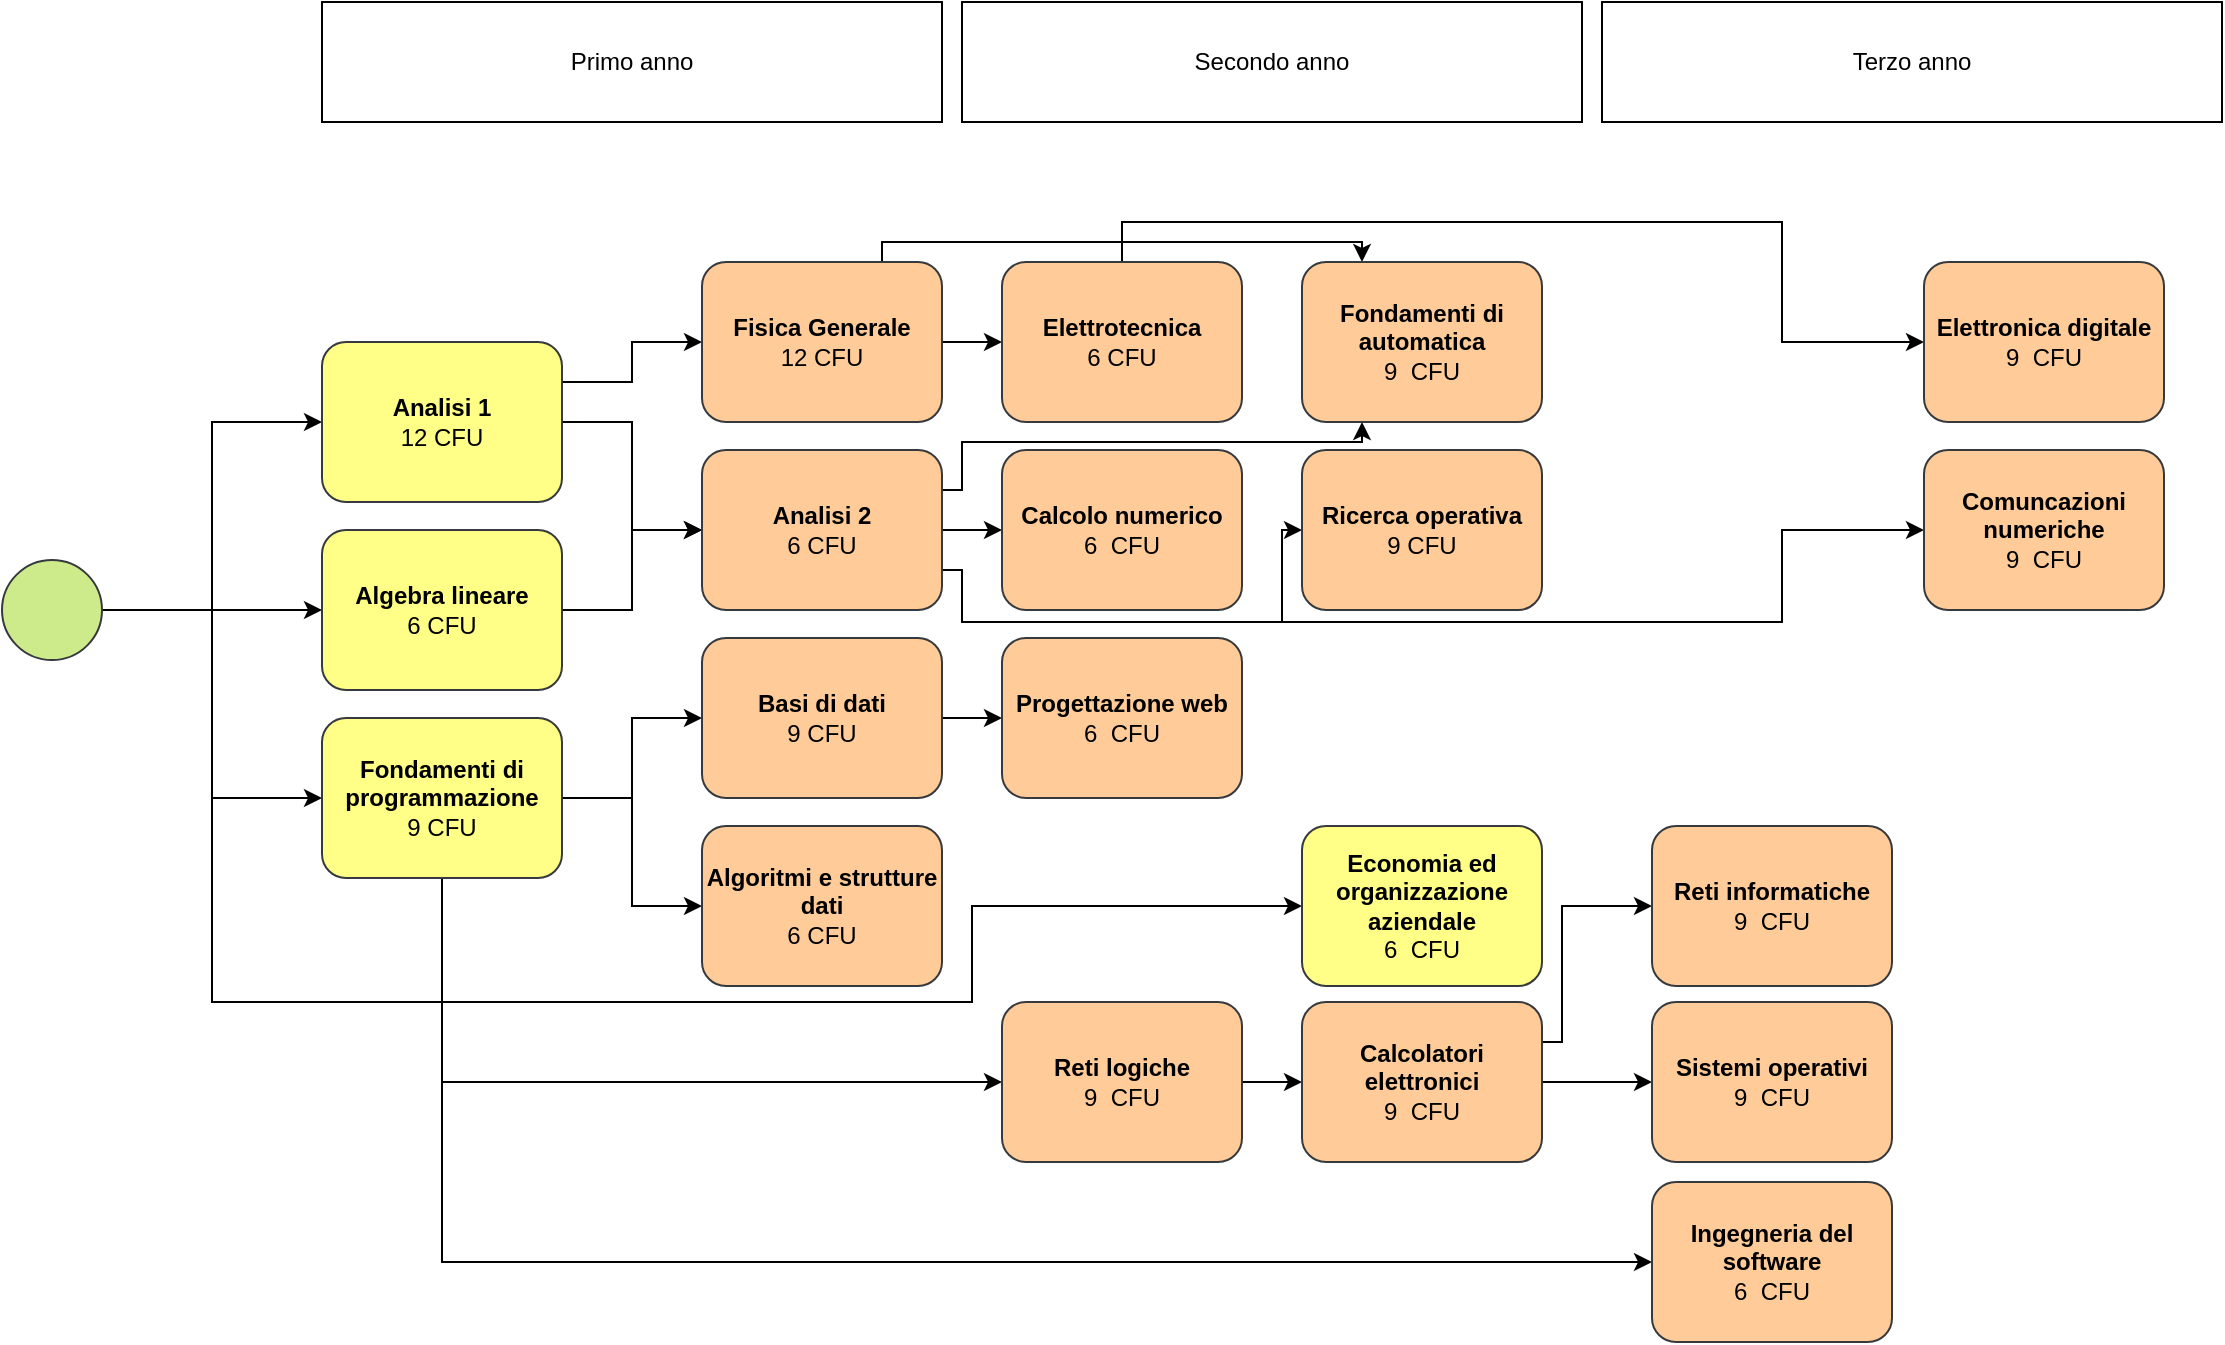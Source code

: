 <mxfile version="14.3.0" type="device"><diagram name="Page-1" id="2a216829-ef6e-dabb-86c1-c78162f3ba2b"><mxGraphModel dx="1422" dy="794" grid="1" gridSize="10" guides="1" tooltips="1" connect="1" arrows="1" fold="1" page="1" pageScale="1" pageWidth="850" pageHeight="1100" background="#ffffff" math="0" shadow="0"><root><mxCell id="0"/><mxCell id="1" parent="0"/><mxCell id="a7WBXQTR9ZUwT1Na52DT-5" style="edgeStyle=orthogonalEdgeStyle;rounded=0;orthogonalLoop=1;jettySize=auto;html=1;exitX=1;exitY=0.5;exitDx=0;exitDy=0;entryX=0;entryY=0.5;entryDx=0;entryDy=0;" parent="1" source="7a84cebc1def654-1" target="a7WBXQTR9ZUwT1Na52DT-3" edge="1"><mxGeometry relative="1" as="geometry"/></mxCell><mxCell id="a7WBXQTR9ZUwT1Na52DT-53" style="edgeStyle=orthogonalEdgeStyle;rounded=0;orthogonalLoop=1;jettySize=auto;html=1;exitX=1;exitY=0.5;exitDx=0;exitDy=0;entryX=0;entryY=0.5;entryDx=0;entryDy=0;" parent="1" source="7a84cebc1def654-1" target="a7WBXQTR9ZUwT1Na52DT-2" edge="1"><mxGeometry relative="1" as="geometry"/></mxCell><mxCell id="a7WBXQTR9ZUwT1Na52DT-54" style="edgeStyle=orthogonalEdgeStyle;rounded=0;orthogonalLoop=1;jettySize=auto;html=1;exitX=1;exitY=0.5;exitDx=0;exitDy=0;entryX=0;entryY=0.5;entryDx=0;entryDy=0;" parent="1" source="7a84cebc1def654-1" target="7a84cebc1def654-2" edge="1"><mxGeometry relative="1" as="geometry"/></mxCell><mxCell id="IC_dFhkbz365Jd-mZRUr-1" style="edgeStyle=orthogonalEdgeStyle;rounded=0;orthogonalLoop=1;jettySize=auto;html=1;exitX=1;exitY=0.5;exitDx=0;exitDy=0;entryX=0;entryY=0.5;entryDx=0;entryDy=0;" parent="1" target="a7WBXQTR9ZUwT1Na52DT-37" edge="1"><mxGeometry relative="1" as="geometry"><mxPoint x="135.0" y="384" as="sourcePoint"/><mxPoint x="735" y="532" as="targetPoint"/><Array as="points"><mxPoint x="185" y="384"/><mxPoint x="185" y="580"/><mxPoint x="565" y="580"/><mxPoint x="565" y="532"/></Array></mxGeometry></mxCell><mxCell id="7a84cebc1def654-1" value="" style="shape=mxgraph.bpmn.shape;html=1;verticalLabelPosition=bottom;labelBackgroundColor=#ffffff;verticalAlign=top;perimeter=ellipsePerimeter;outline=standard;symbol=general;fillColor=#cdeb8b;strokeColor=#36393d;rounded=1;" parent="1" vertex="1"><mxGeometry x="80" y="359" width="50" height="50" as="geometry"/></mxCell><mxCell id="a7WBXQTR9ZUwT1Na52DT-11" style="edgeStyle=orthogonalEdgeStyle;rounded=0;orthogonalLoop=1;jettySize=auto;html=1;exitX=1;exitY=0.5;exitDx=0;exitDy=0;entryX=0;entryY=0.5;entryDx=0;entryDy=0;" parent="1" source="7a84cebc1def654-2" target="a7WBXQTR9ZUwT1Na52DT-8" edge="1"><mxGeometry relative="1" as="geometry"/></mxCell><mxCell id="a7WBXQTR9ZUwT1Na52DT-17" style="edgeStyle=orthogonalEdgeStyle;rounded=0;orthogonalLoop=1;jettySize=auto;html=1;exitX=1;exitY=0.25;exitDx=0;exitDy=0;entryX=0;entryY=0.5;entryDx=0;entryDy=0;" parent="1" source="7a84cebc1def654-2" target="a7WBXQTR9ZUwT1Na52DT-6" edge="1"><mxGeometry relative="1" as="geometry"/></mxCell><mxCell id="7a84cebc1def654-2" value="&lt;b&gt;Analisi 1&lt;/b&gt;&lt;br&gt;12 CFU&lt;br&gt;" style="shape=ext;rounded=1;html=1;whiteSpace=wrap;strokeColor=#36393d;fillColor=#FFFF88;" parent="1" vertex="1"><mxGeometry x="240" y="250" width="120" height="80" as="geometry"/></mxCell><mxCell id="a7WBXQTR9ZUwT1Na52DT-9" style="edgeStyle=orthogonalEdgeStyle;rounded=0;orthogonalLoop=1;jettySize=auto;html=1;exitX=1;exitY=0.5;exitDx=0;exitDy=0;entryX=0;entryY=0.5;entryDx=0;entryDy=0;" parent="1" source="a7WBXQTR9ZUwT1Na52DT-2" target="a7WBXQTR9ZUwT1Na52DT-8" edge="1"><mxGeometry relative="1" as="geometry"/></mxCell><mxCell id="a7WBXQTR9ZUwT1Na52DT-2" value="&lt;span style=&quot;white-space: normal&quot;&gt;&lt;b&gt;Algebra lineare&lt;/b&gt;&lt;br&gt;6 CFU&lt;br&gt;&lt;/span&gt;" style="shape=ext;rounded=1;html=1;whiteSpace=wrap;strokeColor=#36393d;fillColor=#FFFF88;" parent="1" vertex="1"><mxGeometry x="240" y="344" width="120" height="80" as="geometry"/></mxCell><mxCell id="a7WBXQTR9ZUwT1Na52DT-15" style="edgeStyle=orthogonalEdgeStyle;rounded=0;orthogonalLoop=1;jettySize=auto;html=1;exitX=1;exitY=0.5;exitDx=0;exitDy=0;entryX=0;entryY=0.5;entryDx=0;entryDy=0;" parent="1" source="a7WBXQTR9ZUwT1Na52DT-3" target="a7WBXQTR9ZUwT1Na52DT-13" edge="1"><mxGeometry relative="1" as="geometry"/></mxCell><mxCell id="a7WBXQTR9ZUwT1Na52DT-16" style="edgeStyle=orthogonalEdgeStyle;rounded=0;orthogonalLoop=1;jettySize=auto;html=1;exitX=1;exitY=0.5;exitDx=0;exitDy=0;entryX=0;entryY=0.5;entryDx=0;entryDy=0;" parent="1" source="a7WBXQTR9ZUwT1Na52DT-3" target="a7WBXQTR9ZUwT1Na52DT-14" edge="1"><mxGeometry relative="1" as="geometry"/></mxCell><mxCell id="a7WBXQTR9ZUwT1Na52DT-19" style="edgeStyle=orthogonalEdgeStyle;rounded=0;orthogonalLoop=1;jettySize=auto;html=1;exitX=0.5;exitY=1;exitDx=0;exitDy=0;entryX=0;entryY=0.5;entryDx=0;entryDy=0;" parent="1" source="a7WBXQTR9ZUwT1Na52DT-3" target="a7WBXQTR9ZUwT1Na52DT-18" edge="1"><mxGeometry relative="1" as="geometry"/></mxCell><mxCell id="a7WBXQTR9ZUwT1Na52DT-43" style="edgeStyle=orthogonalEdgeStyle;rounded=0;orthogonalLoop=1;jettySize=auto;html=1;exitX=0.5;exitY=1;exitDx=0;exitDy=0;entryX=0;entryY=0.5;entryDx=0;entryDy=0;" parent="1" source="a7WBXQTR9ZUwT1Na52DT-3" target="a7WBXQTR9ZUwT1Na52DT-42" edge="1"><mxGeometry relative="1" as="geometry"/></mxCell><mxCell id="a7WBXQTR9ZUwT1Na52DT-3" value="&lt;b&gt;Fondamenti di programmazione&lt;/b&gt;&lt;br&gt;9 CFU" style="shape=ext;rounded=1;html=1;whiteSpace=wrap;strokeColor=#36393d;fillColor=#FFFF88;" parent="1" vertex="1"><mxGeometry x="240" y="438" width="120" height="80" as="geometry"/></mxCell><mxCell id="a7WBXQTR9ZUwT1Na52DT-29" style="edgeStyle=orthogonalEdgeStyle;rounded=0;orthogonalLoop=1;jettySize=auto;html=1;exitX=1;exitY=0.5;exitDx=0;exitDy=0;entryX=0;entryY=0.5;entryDx=0;entryDy=0;" parent="1" source="a7WBXQTR9ZUwT1Na52DT-6" target="a7WBXQTR9ZUwT1Na52DT-28" edge="1"><mxGeometry relative="1" as="geometry"/></mxCell><mxCell id="a7WBXQTR9ZUwT1Na52DT-35" style="edgeStyle=orthogonalEdgeStyle;rounded=0;orthogonalLoop=1;jettySize=auto;html=1;exitX=0.75;exitY=0;exitDx=0;exitDy=0;entryX=0.25;entryY=0;entryDx=0;entryDy=0;" parent="1" source="a7WBXQTR9ZUwT1Na52DT-6" target="a7WBXQTR9ZUwT1Na52DT-27" edge="1"><mxGeometry relative="1" as="geometry"><Array as="points"><mxPoint x="520" y="200"/><mxPoint x="760" y="200"/></Array></mxGeometry></mxCell><mxCell id="a7WBXQTR9ZUwT1Na52DT-6" value="&lt;b&gt;Fisica Generale&lt;/b&gt;&lt;br&gt;12 CFU" style="shape=ext;rounded=1;html=1;whiteSpace=wrap;strokeColor=#36393d;fillColor=#FFCC99;" parent="1" vertex="1"><mxGeometry x="430" y="210" width="120" height="80" as="geometry"/></mxCell><mxCell id="a7WBXQTR9ZUwT1Na52DT-24" style="edgeStyle=orthogonalEdgeStyle;rounded=0;orthogonalLoop=1;jettySize=auto;html=1;exitX=1;exitY=0.5;exitDx=0;exitDy=0;entryX=0;entryY=0.5;entryDx=0;entryDy=0;" parent="1" source="a7WBXQTR9ZUwT1Na52DT-8" target="a7WBXQTR9ZUwT1Na52DT-22" edge="1"><mxGeometry relative="1" as="geometry"/></mxCell><mxCell id="a7WBXQTR9ZUwT1Na52DT-36" style="edgeStyle=orthogonalEdgeStyle;rounded=0;orthogonalLoop=1;jettySize=auto;html=1;exitX=1;exitY=0.25;exitDx=0;exitDy=0;entryX=0.25;entryY=1;entryDx=0;entryDy=0;" parent="1" source="a7WBXQTR9ZUwT1Na52DT-8" target="a7WBXQTR9ZUwT1Na52DT-27" edge="1"><mxGeometry relative="1" as="geometry"><Array as="points"><mxPoint x="560" y="324"/><mxPoint x="560" y="300"/><mxPoint x="760" y="300"/></Array></mxGeometry></mxCell><mxCell id="a7WBXQTR9ZUwT1Na52DT-39" style="edgeStyle=orthogonalEdgeStyle;rounded=0;orthogonalLoop=1;jettySize=auto;html=1;exitX=1;exitY=0.75;exitDx=0;exitDy=0;entryX=0;entryY=0.5;entryDx=0;entryDy=0;" parent="1" source="a7WBXQTR9ZUwT1Na52DT-8" target="a7WBXQTR9ZUwT1Na52DT-38" edge="1"><mxGeometry relative="1" as="geometry"><Array as="points"><mxPoint x="560" y="364"/><mxPoint x="560" y="390"/><mxPoint x="720" y="390"/><mxPoint x="720" y="344"/></Array></mxGeometry></mxCell><mxCell id="a7WBXQTR9ZUwT1Na52DT-49" style="edgeStyle=orthogonalEdgeStyle;rounded=0;orthogonalLoop=1;jettySize=auto;html=1;exitX=1;exitY=0.75;exitDx=0;exitDy=0;entryX=0;entryY=0.5;entryDx=0;entryDy=0;" parent="1" source="a7WBXQTR9ZUwT1Na52DT-8" target="a7WBXQTR9ZUwT1Na52DT-46" edge="1"><mxGeometry relative="1" as="geometry"><Array as="points"><mxPoint x="560" y="364"/><mxPoint x="560" y="390"/><mxPoint x="970" y="390"/><mxPoint x="970" y="344"/></Array></mxGeometry></mxCell><mxCell id="a7WBXQTR9ZUwT1Na52DT-8" value="&lt;b&gt;Analisi 2&lt;/b&gt;&lt;br&gt;6 CFU" style="shape=ext;rounded=1;html=1;whiteSpace=wrap;strokeColor=#36393d;fillColor=#FFCC99;" parent="1" vertex="1"><mxGeometry x="430" y="304" width="120" height="80" as="geometry"/></mxCell><mxCell id="a7WBXQTR9ZUwT1Na52DT-21" style="edgeStyle=orthogonalEdgeStyle;rounded=0;orthogonalLoop=1;jettySize=auto;html=1;exitX=1;exitY=0.5;exitDx=0;exitDy=0;entryX=0;entryY=0.5;entryDx=0;entryDy=0;" parent="1" source="a7WBXQTR9ZUwT1Na52DT-13" target="a7WBXQTR9ZUwT1Na52DT-20" edge="1"><mxGeometry relative="1" as="geometry"/></mxCell><mxCell id="a7WBXQTR9ZUwT1Na52DT-13" value="&lt;b&gt;Basi di dati&lt;/b&gt;&lt;br&gt;9 CFU" style="shape=ext;rounded=1;html=1;whiteSpace=wrap;strokeColor=#36393d;fillColor=#FFCC99;" parent="1" vertex="1"><mxGeometry x="430" y="398" width="120" height="80" as="geometry"/></mxCell><mxCell id="a7WBXQTR9ZUwT1Na52DT-14" value="&lt;b&gt;Algoritmi e strutture dati&lt;/b&gt;&lt;br&gt;6 CFU" style="shape=ext;rounded=1;html=1;whiteSpace=wrap;strokeColor=#36393d;fillColor=#FFCC99;" parent="1" vertex="1"><mxGeometry x="430" y="492" width="120" height="80" as="geometry"/></mxCell><mxCell id="a7WBXQTR9ZUwT1Na52DT-26" style="edgeStyle=orthogonalEdgeStyle;rounded=0;orthogonalLoop=1;jettySize=auto;html=1;exitX=1;exitY=0.5;exitDx=0;exitDy=0;entryX=0;entryY=0.5;entryDx=0;entryDy=0;" parent="1" source="a7WBXQTR9ZUwT1Na52DT-18" target="a7WBXQTR9ZUwT1Na52DT-25" edge="1"><mxGeometry relative="1" as="geometry"/></mxCell><mxCell id="a7WBXQTR9ZUwT1Na52DT-18" value="&lt;b&gt;Reti logiche&lt;/b&gt;&lt;br&gt;9&amp;nbsp;&amp;nbsp;CFU" style="shape=ext;rounded=1;html=1;whiteSpace=wrap;strokeColor=#36393d;fillColor=#FFCC99;" parent="1" vertex="1"><mxGeometry x="580" y="580" width="120" height="80" as="geometry"/></mxCell><mxCell id="a7WBXQTR9ZUwT1Na52DT-20" value="&lt;b&gt;Progettazione web&lt;/b&gt;&lt;br&gt;6&amp;nbsp;&amp;nbsp;CFU" style="shape=ext;rounded=1;html=1;whiteSpace=wrap;strokeColor=#36393d;fillColor=#FFCC99;" parent="1" vertex="1"><mxGeometry x="580" y="398" width="120" height="80" as="geometry"/></mxCell><mxCell id="a7WBXQTR9ZUwT1Na52DT-22" value="&lt;b&gt;Calcolo numerico&lt;/b&gt;&lt;br&gt;6&amp;nbsp;&amp;nbsp;CFU" style="shape=ext;rounded=1;html=1;whiteSpace=wrap;strokeColor=#36393d;fillColor=#FFCC99;" parent="1" vertex="1"><mxGeometry x="580" y="304" width="120" height="80" as="geometry"/></mxCell><mxCell id="a7WBXQTR9ZUwT1Na52DT-44" style="edgeStyle=orthogonalEdgeStyle;rounded=0;orthogonalLoop=1;jettySize=auto;html=1;exitX=1;exitY=0.5;exitDx=0;exitDy=0;entryX=0;entryY=0.5;entryDx=0;entryDy=0;" parent="1" source="a7WBXQTR9ZUwT1Na52DT-25" target="a7WBXQTR9ZUwT1Na52DT-41" edge="1"><mxGeometry relative="1" as="geometry"/></mxCell><mxCell id="a7WBXQTR9ZUwT1Na52DT-45" style="edgeStyle=orthogonalEdgeStyle;rounded=0;orthogonalLoop=1;jettySize=auto;html=1;exitX=1;exitY=0.25;exitDx=0;exitDy=0;entryX=0;entryY=0.5;entryDx=0;entryDy=0;" parent="1" source="a7WBXQTR9ZUwT1Na52DT-25" target="a7WBXQTR9ZUwT1Na52DT-40" edge="1"><mxGeometry relative="1" as="geometry"><Array as="points"><mxPoint x="860" y="600"/><mxPoint x="860" y="532"/></Array></mxGeometry></mxCell><mxCell id="a7WBXQTR9ZUwT1Na52DT-25" value="&lt;b&gt;Calcolatori elettronici&lt;/b&gt;&lt;br&gt;9&amp;nbsp;&amp;nbsp;CFU" style="shape=ext;rounded=1;html=1;whiteSpace=wrap;strokeColor=#36393d;fillColor=#FFCC99;" parent="1" vertex="1"><mxGeometry x="730" y="580" width="120" height="80" as="geometry"/></mxCell><mxCell id="a7WBXQTR9ZUwT1Na52DT-27" value="&lt;b&gt;Fondamenti di automatica&lt;/b&gt;&lt;br&gt;9&amp;nbsp;&amp;nbsp;CFU" style="shape=ext;rounded=1;html=1;whiteSpace=wrap;strokeColor=#36393d;fillColor=#FFCC99;" parent="1" vertex="1"><mxGeometry x="730" y="210" width="120" height="80" as="geometry"/></mxCell><mxCell id="a7WBXQTR9ZUwT1Na52DT-48" style="edgeStyle=orthogonalEdgeStyle;rounded=0;orthogonalLoop=1;jettySize=auto;html=1;exitX=0.5;exitY=0;exitDx=0;exitDy=0;entryX=0;entryY=0.5;entryDx=0;entryDy=0;" parent="1" source="a7WBXQTR9ZUwT1Na52DT-28" target="a7WBXQTR9ZUwT1Na52DT-47" edge="1"><mxGeometry relative="1" as="geometry"><Array as="points"><mxPoint x="640" y="190"/><mxPoint x="970" y="190"/><mxPoint x="970" y="250"/></Array></mxGeometry></mxCell><mxCell id="a7WBXQTR9ZUwT1Na52DT-28" value="&lt;b&gt;Elettrotecnica&lt;/b&gt;&lt;br&gt;6&lt;b&gt;&amp;nbsp;&lt;/b&gt;CFU" style="shape=ext;rounded=1;html=1;whiteSpace=wrap;strokeColor=#36393d;fillColor=#FFCC99;" parent="1" vertex="1"><mxGeometry x="580" y="210" width="120" height="80" as="geometry"/></mxCell><mxCell id="a7WBXQTR9ZUwT1Na52DT-37" value="&lt;b&gt;Economia ed organizzazione aziendale&lt;/b&gt;&lt;br&gt;6&amp;nbsp;&amp;nbsp;CFU" style="shape=ext;rounded=1;html=1;whiteSpace=wrap;fillColor=#ffff88;strokeColor=#36393d;" parent="1" vertex="1"><mxGeometry x="730" y="492" width="120" height="80" as="geometry"/></mxCell><mxCell id="a7WBXQTR9ZUwT1Na52DT-38" value="&lt;b&gt;Ricerca operativa&lt;/b&gt;&lt;br&gt;9 CFU" style="shape=ext;rounded=1;html=1;whiteSpace=wrap;strokeColor=#36393d;fillColor=#FFCC99;" parent="1" vertex="1"><mxGeometry x="730" y="304" width="120" height="80" as="geometry"/></mxCell><mxCell id="a7WBXQTR9ZUwT1Na52DT-40" value="&lt;b&gt;Reti informatiche&lt;/b&gt;&lt;br&gt;9&amp;nbsp;&amp;nbsp;CFU" style="shape=ext;rounded=1;html=1;whiteSpace=wrap;fillColor=#ffcc99;strokeColor=#36393d;" parent="1" vertex="1"><mxGeometry x="905" y="492" width="120" height="80" as="geometry"/></mxCell><mxCell id="a7WBXQTR9ZUwT1Na52DT-41" value="&lt;b&gt;Sistemi operativi&lt;/b&gt;&lt;br&gt;9&amp;nbsp;&amp;nbsp;CFU" style="shape=ext;rounded=1;html=1;whiteSpace=wrap;fillColor=#ffcc99;strokeColor=#36393d;" parent="1" vertex="1"><mxGeometry x="905" y="580" width="120" height="80" as="geometry"/></mxCell><mxCell id="a7WBXQTR9ZUwT1Na52DT-42" value="&lt;b&gt;Ingegneria del software&lt;/b&gt;&lt;br&gt;6&amp;nbsp;&amp;nbsp;CFU" style="shape=ext;rounded=1;html=1;whiteSpace=wrap;strokeColor=#36393d;fillColor=#FFCC99;" parent="1" vertex="1"><mxGeometry x="905" y="670" width="120" height="80" as="geometry"/></mxCell><mxCell id="a7WBXQTR9ZUwT1Na52DT-46" value="&lt;b&gt;Comuncazioni numeriche&lt;/b&gt;&lt;br&gt;9&amp;nbsp;&amp;nbsp;CFU" style="shape=ext;rounded=1;html=1;whiteSpace=wrap;strokeColor=#36393d;fillColor=#FFCC99;" parent="1" vertex="1"><mxGeometry x="1041" y="304" width="120" height="80" as="geometry"/></mxCell><mxCell id="a7WBXQTR9ZUwT1Na52DT-47" value="&lt;b&gt;Elettronica digitale&lt;/b&gt;&lt;br&gt;9&amp;nbsp;&amp;nbsp;CFU" style="shape=ext;rounded=1;html=1;whiteSpace=wrap;strokeColor=#36393d;fillColor=#FFCC99;" parent="1" vertex="1"><mxGeometry x="1041" y="210" width="120" height="80" as="geometry"/></mxCell><mxCell id="a7WBXQTR9ZUwT1Na52DT-50" value="Primo anno" style="rounded=0;whiteSpace=wrap;html=1;" parent="1" vertex="1"><mxGeometry x="240" y="80" width="310" height="60" as="geometry"/></mxCell><mxCell id="a7WBXQTR9ZUwT1Na52DT-51" value="Secondo anno" style="rounded=0;whiteSpace=wrap;html=1;" parent="1" vertex="1"><mxGeometry x="560" y="80" width="310" height="60" as="geometry"/></mxCell><mxCell id="a7WBXQTR9ZUwT1Na52DT-52" value="Terzo anno" style="rounded=0;whiteSpace=wrap;html=1;" parent="1" vertex="1"><mxGeometry x="880" y="80" width="310" height="60" as="geometry"/></mxCell></root></mxGraphModel></diagram></mxfile>